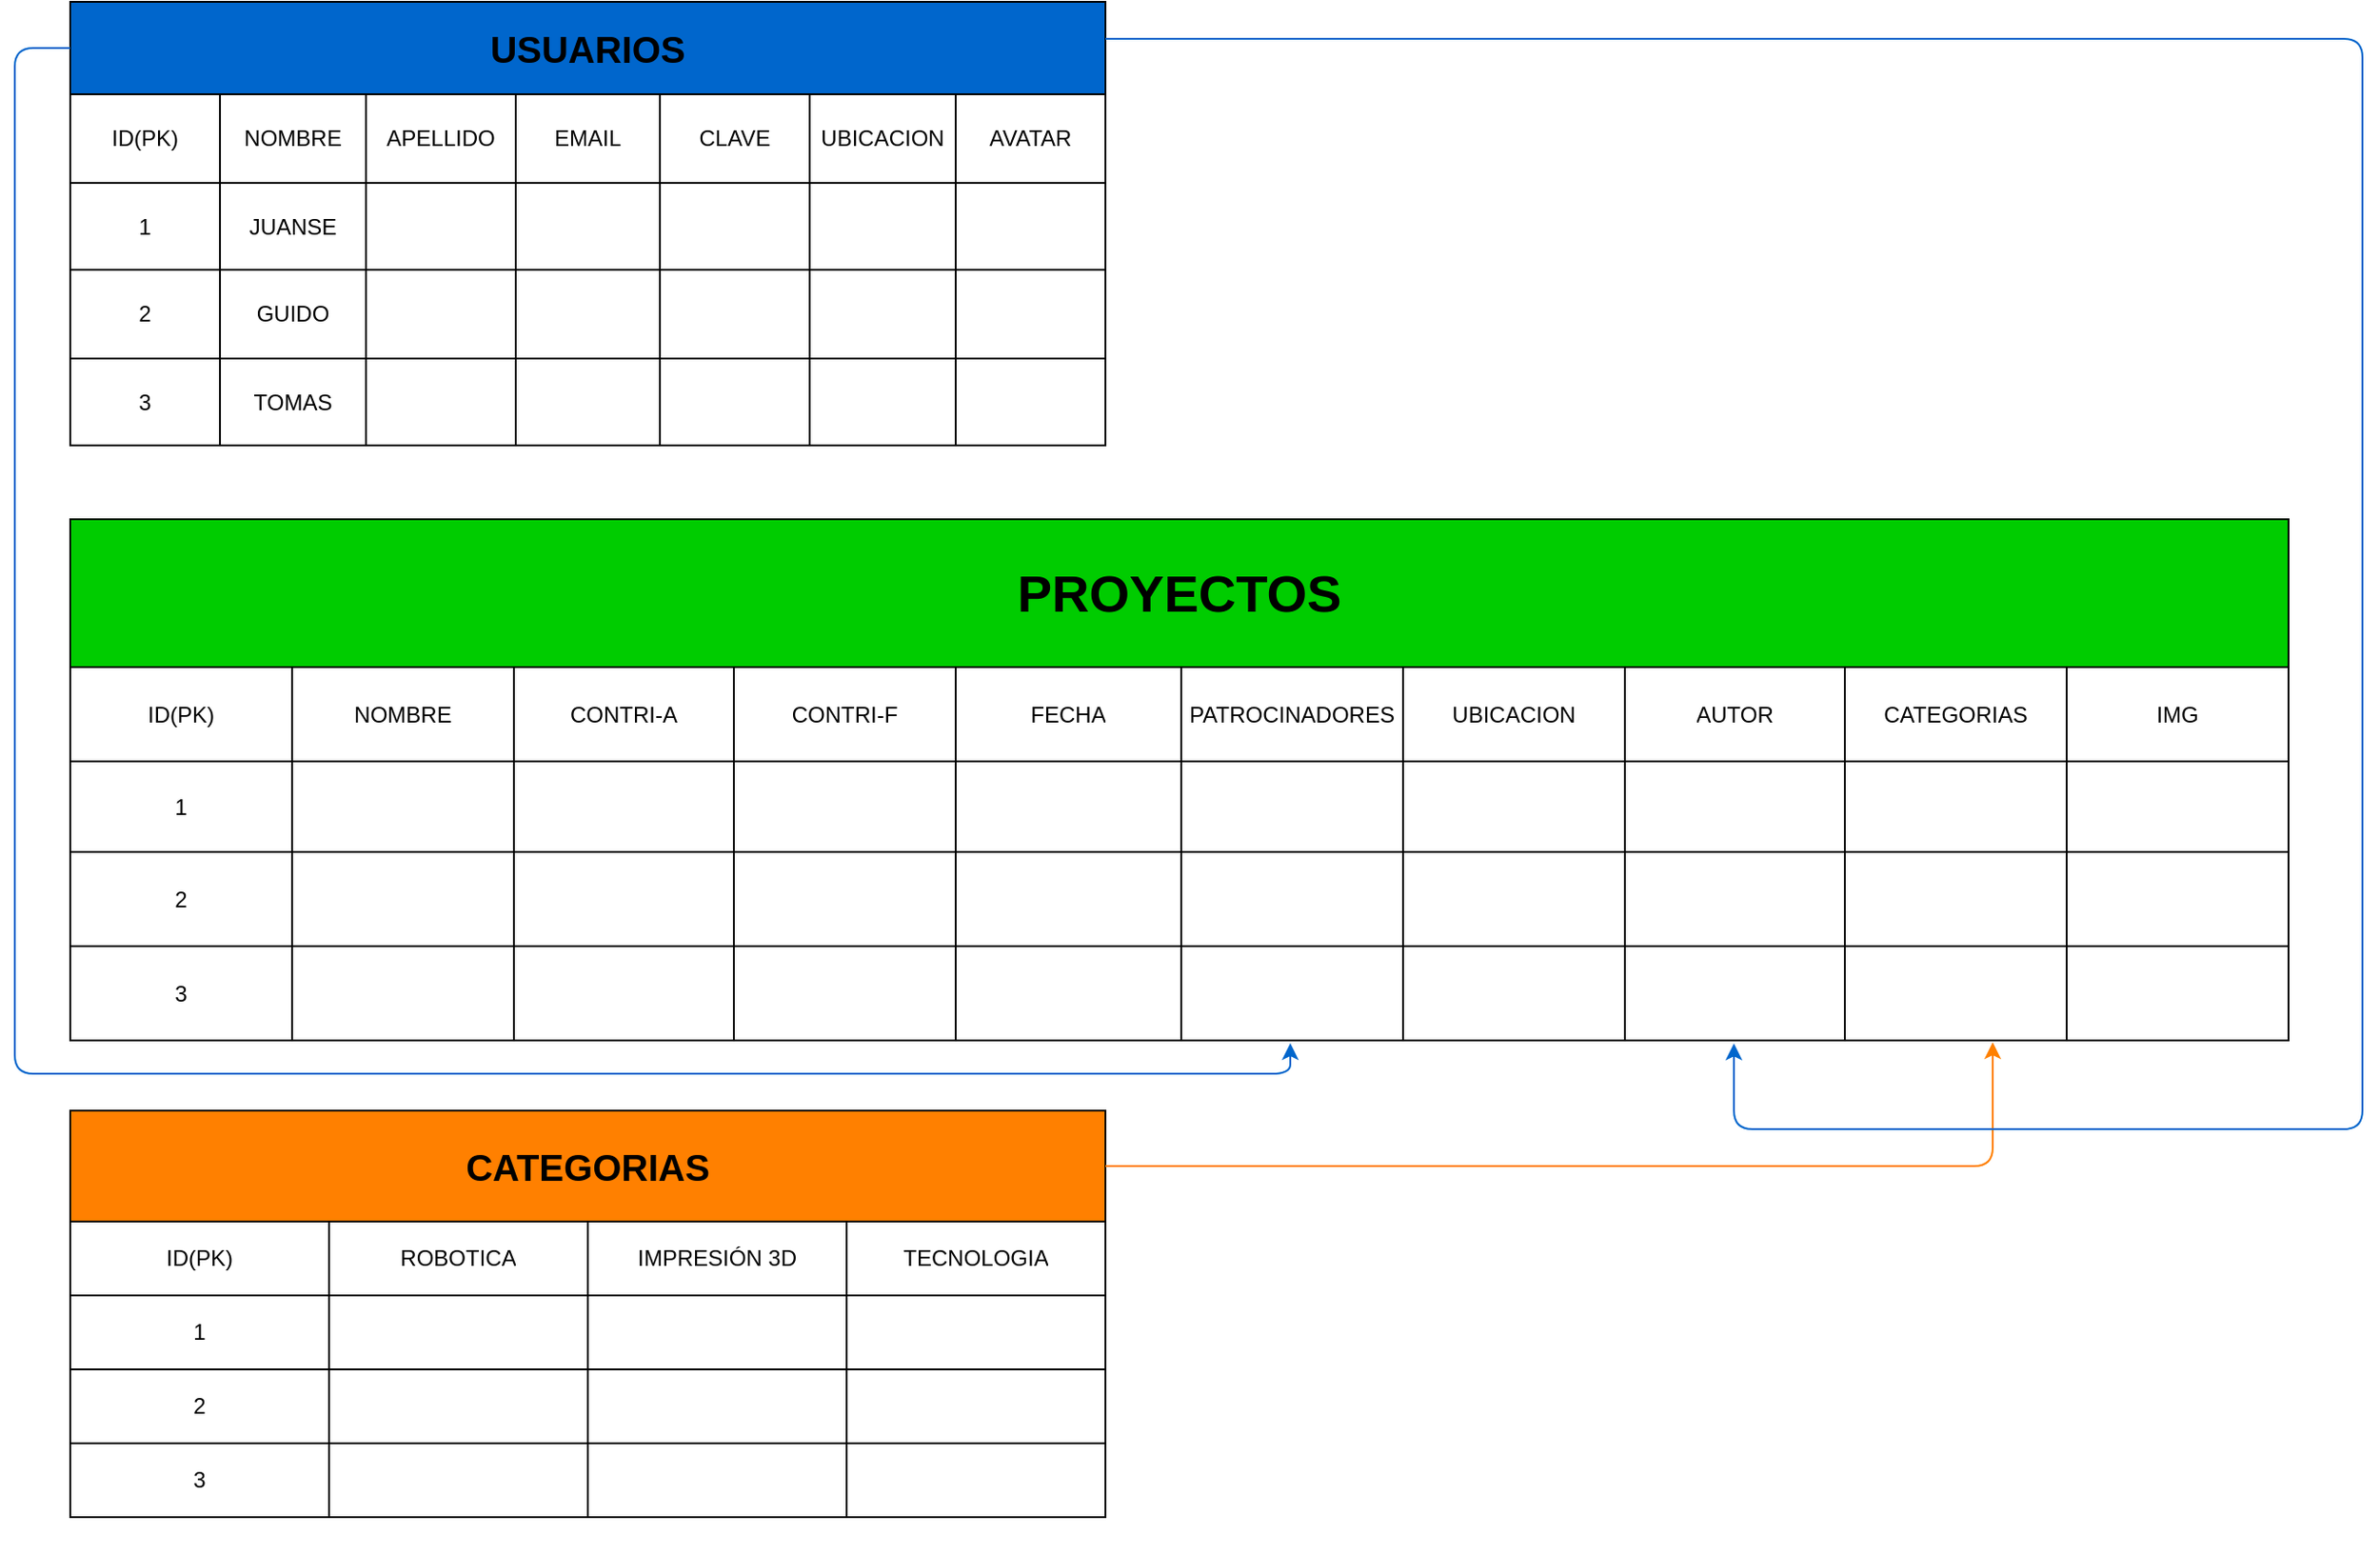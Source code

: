 <mxfile>
    <diagram id="nDK2N61vXmX-7U5STeSl" name="Página-1">
        <mxGraphModel dx="1432" dy="638" grid="1" gridSize="10" guides="1" tooltips="1" connect="1" arrows="1" fold="1" page="1" pageScale="1" pageWidth="827" pageHeight="1169" math="0" shadow="0">
            <root>
                <mxCell id="0"/>
                <mxCell id="1" parent="0"/>
                <mxCell id="91" value="" style="group;fillColor=#1ba1e2;strokeColor=#006EAF;fontColor=#ffffff;" vertex="1" connectable="0" parent="1">
                    <mxGeometry x="40" y="40" width="560" height="240" as="geometry"/>
                </mxCell>
                <mxCell id="57" value="" style="shape=table;startSize=0;container=1;collapsible=0;childLayout=tableLayout;" vertex="1" parent="91">
                    <mxGeometry y="50" width="560" height="190" as="geometry"/>
                </mxCell>
                <mxCell id="58" value="" style="shape=partialRectangle;collapsible=0;dropTarget=0;pointerEvents=0;fillColor=none;top=0;left=0;bottom=0;right=0;points=[[0,0.5],[1,0.5]];portConstraint=eastwest;" vertex="1" parent="57">
                    <mxGeometry width="560" height="48" as="geometry"/>
                </mxCell>
                <mxCell id="59" value="ID(PK)" style="shape=partialRectangle;html=1;whiteSpace=wrap;connectable=0;overflow=hidden;fillColor=none;top=0;left=0;bottom=0;right=0;" vertex="1" parent="58">
                    <mxGeometry width="81" height="48" as="geometry"/>
                </mxCell>
                <mxCell id="60" value="NOMBRE" style="shape=partialRectangle;html=1;whiteSpace=wrap;connectable=0;overflow=hidden;fillColor=none;top=0;left=0;bottom=0;right=0;" vertex="1" parent="58">
                    <mxGeometry x="81" width="79" height="48" as="geometry"/>
                </mxCell>
                <mxCell id="61" value="APELLIDO" style="shape=partialRectangle;html=1;whiteSpace=wrap;connectable=0;overflow=hidden;fillColor=none;top=0;left=0;bottom=0;right=0;" vertex="1" parent="58">
                    <mxGeometry x="160" width="81" height="48" as="geometry"/>
                </mxCell>
                <mxCell id="62" value="EMAIL" style="shape=partialRectangle;html=1;whiteSpace=wrap;connectable=0;overflow=hidden;fillColor=none;top=0;left=0;bottom=0;right=0;" vertex="1" parent="58">
                    <mxGeometry x="241" width="78" height="48" as="geometry"/>
                </mxCell>
                <mxCell id="63" value="CLAVE" style="shape=partialRectangle;html=1;whiteSpace=wrap;connectable=0;overflow=hidden;fillColor=none;top=0;left=0;bottom=0;right=0;" vertex="1" parent="58">
                    <mxGeometry x="319" width="81" height="48" as="geometry"/>
                </mxCell>
                <mxCell id="64" value="UBICACION" style="shape=partialRectangle;html=1;whiteSpace=wrap;connectable=0;overflow=hidden;fillColor=none;top=0;left=0;bottom=0;right=0;" vertex="1" parent="58">
                    <mxGeometry x="400" width="79" height="48" as="geometry"/>
                </mxCell>
                <mxCell id="65" value="AVATAR" style="shape=partialRectangle;html=1;whiteSpace=wrap;connectable=0;overflow=hidden;fillColor=none;top=0;left=0;bottom=0;right=0;" vertex="1" parent="58">
                    <mxGeometry x="479" width="81" height="48" as="geometry"/>
                </mxCell>
                <mxCell id="66" value="" style="shape=partialRectangle;collapsible=0;dropTarget=0;pointerEvents=0;fillColor=none;top=0;left=0;bottom=0;right=0;points=[[0,0.5],[1,0.5]];portConstraint=eastwest;" vertex="1" parent="57">
                    <mxGeometry y="48" width="560" height="47" as="geometry"/>
                </mxCell>
                <mxCell id="67" value="1" style="shape=partialRectangle;html=1;whiteSpace=wrap;connectable=0;overflow=hidden;fillColor=none;top=0;left=0;bottom=0;right=0;" vertex="1" parent="66">
                    <mxGeometry width="81" height="47" as="geometry"/>
                </mxCell>
                <mxCell id="68" value="JUANSE" style="shape=partialRectangle;html=1;whiteSpace=wrap;connectable=0;overflow=hidden;fillColor=none;top=0;left=0;bottom=0;right=0;" vertex="1" parent="66">
                    <mxGeometry x="81" width="79" height="47" as="geometry"/>
                </mxCell>
                <mxCell id="69" value="" style="shape=partialRectangle;html=1;whiteSpace=wrap;connectable=0;overflow=hidden;fillColor=none;top=0;left=0;bottom=0;right=0;" vertex="1" parent="66">
                    <mxGeometry x="160" width="81" height="47" as="geometry"/>
                </mxCell>
                <mxCell id="70" value="" style="shape=partialRectangle;html=1;whiteSpace=wrap;connectable=0;overflow=hidden;fillColor=none;top=0;left=0;bottom=0;right=0;" vertex="1" parent="66">
                    <mxGeometry x="241" width="78" height="47" as="geometry"/>
                </mxCell>
                <mxCell id="71" value="" style="shape=partialRectangle;html=1;whiteSpace=wrap;connectable=0;overflow=hidden;fillColor=none;top=0;left=0;bottom=0;right=0;" vertex="1" parent="66">
                    <mxGeometry x="319" width="81" height="47" as="geometry"/>
                </mxCell>
                <mxCell id="72" value="" style="shape=partialRectangle;html=1;whiteSpace=wrap;connectable=0;overflow=hidden;fillColor=none;top=0;left=0;bottom=0;right=0;" vertex="1" parent="66">
                    <mxGeometry x="400" width="79" height="47" as="geometry"/>
                </mxCell>
                <mxCell id="73" value="" style="shape=partialRectangle;html=1;whiteSpace=wrap;connectable=0;overflow=hidden;fillColor=none;top=0;left=0;bottom=0;right=0;" vertex="1" parent="66">
                    <mxGeometry x="479" width="81" height="47" as="geometry"/>
                </mxCell>
                <mxCell id="74" value="" style="shape=partialRectangle;collapsible=0;dropTarget=0;pointerEvents=0;fillColor=none;top=0;left=0;bottom=0;right=0;points=[[0,0.5],[1,0.5]];portConstraint=eastwest;" vertex="1" parent="57">
                    <mxGeometry y="95" width="560" height="48" as="geometry"/>
                </mxCell>
                <mxCell id="75" value="2" style="shape=partialRectangle;html=1;whiteSpace=wrap;connectable=0;overflow=hidden;fillColor=none;top=0;left=0;bottom=0;right=0;" vertex="1" parent="74">
                    <mxGeometry width="81" height="48" as="geometry"/>
                </mxCell>
                <mxCell id="76" value="GUIDO" style="shape=partialRectangle;html=1;whiteSpace=wrap;connectable=0;overflow=hidden;fillColor=none;top=0;left=0;bottom=0;right=0;" vertex="1" parent="74">
                    <mxGeometry x="81" width="79" height="48" as="geometry"/>
                </mxCell>
                <mxCell id="77" value="" style="shape=partialRectangle;html=1;whiteSpace=wrap;connectable=0;overflow=hidden;fillColor=none;top=0;left=0;bottom=0;right=0;" vertex="1" parent="74">
                    <mxGeometry x="160" width="81" height="48" as="geometry"/>
                </mxCell>
                <mxCell id="78" value="" style="shape=partialRectangle;html=1;whiteSpace=wrap;connectable=0;overflow=hidden;fillColor=none;top=0;left=0;bottom=0;right=0;" vertex="1" parent="74">
                    <mxGeometry x="241" width="78" height="48" as="geometry"/>
                </mxCell>
                <mxCell id="79" value="" style="shape=partialRectangle;html=1;whiteSpace=wrap;connectable=0;overflow=hidden;fillColor=none;top=0;left=0;bottom=0;right=0;" vertex="1" parent="74">
                    <mxGeometry x="319" width="81" height="48" as="geometry"/>
                </mxCell>
                <mxCell id="80" value="" style="shape=partialRectangle;html=1;whiteSpace=wrap;connectable=0;overflow=hidden;fillColor=none;top=0;left=0;bottom=0;right=0;" vertex="1" parent="74">
                    <mxGeometry x="400" width="79" height="48" as="geometry"/>
                </mxCell>
                <mxCell id="81" value="" style="shape=partialRectangle;html=1;whiteSpace=wrap;connectable=0;overflow=hidden;fillColor=none;top=0;left=0;bottom=0;right=0;" vertex="1" parent="74">
                    <mxGeometry x="479" width="81" height="48" as="geometry"/>
                </mxCell>
                <mxCell id="82" value="" style="shape=partialRectangle;collapsible=0;dropTarget=0;pointerEvents=0;fillColor=none;top=0;left=0;bottom=0;right=0;points=[[0,0.5],[1,0.5]];portConstraint=eastwest;" vertex="1" parent="57">
                    <mxGeometry y="143" width="560" height="47" as="geometry"/>
                </mxCell>
                <mxCell id="83" value="3" style="shape=partialRectangle;html=1;whiteSpace=wrap;connectable=0;overflow=hidden;fillColor=none;top=0;left=0;bottom=0;right=0;" vertex="1" parent="82">
                    <mxGeometry width="81" height="47" as="geometry"/>
                </mxCell>
                <mxCell id="84" value="TOMAS" style="shape=partialRectangle;html=1;whiteSpace=wrap;connectable=0;overflow=hidden;fillColor=none;top=0;left=0;bottom=0;right=0;" vertex="1" parent="82">
                    <mxGeometry x="81" width="79" height="47" as="geometry"/>
                </mxCell>
                <mxCell id="85" value="" style="shape=partialRectangle;html=1;whiteSpace=wrap;connectable=0;overflow=hidden;fillColor=none;top=0;left=0;bottom=0;right=0;" vertex="1" parent="82">
                    <mxGeometry x="160" width="81" height="47" as="geometry"/>
                </mxCell>
                <mxCell id="86" value="" style="shape=partialRectangle;html=1;whiteSpace=wrap;connectable=0;overflow=hidden;fillColor=none;top=0;left=0;bottom=0;right=0;" vertex="1" parent="82">
                    <mxGeometry x="241" width="78" height="47" as="geometry"/>
                </mxCell>
                <mxCell id="87" value="" style="shape=partialRectangle;html=1;whiteSpace=wrap;connectable=0;overflow=hidden;fillColor=none;top=0;left=0;bottom=0;right=0;" vertex="1" parent="82">
                    <mxGeometry x="319" width="81" height="47" as="geometry"/>
                </mxCell>
                <mxCell id="88" value="" style="shape=partialRectangle;html=1;whiteSpace=wrap;connectable=0;overflow=hidden;fillColor=none;top=0;left=0;bottom=0;right=0;" vertex="1" parent="82">
                    <mxGeometry x="400" width="79" height="47" as="geometry"/>
                </mxCell>
                <mxCell id="89" value="" style="shape=partialRectangle;html=1;whiteSpace=wrap;connectable=0;overflow=hidden;fillColor=none;top=0;left=0;bottom=0;right=0;" vertex="1" parent="82">
                    <mxGeometry x="479" width="81" height="47" as="geometry"/>
                </mxCell>
                <mxCell id="90" value="&lt;span style=&quot;font-size: 20px&quot;&gt;&lt;b&gt;USUARIOS&lt;/b&gt;&lt;/span&gt;" style="whiteSpace=wrap;html=1;fillColor=#0066CC;" vertex="1" parent="91">
                    <mxGeometry width="560" height="50" as="geometry"/>
                </mxCell>
                <mxCell id="116" value="" style="group" vertex="1" connectable="0" parent="1">
                    <mxGeometry x="40" y="640" width="560" height="240" as="geometry"/>
                </mxCell>
                <mxCell id="122" value="" style="group" vertex="1" connectable="0" parent="116">
                    <mxGeometry width="560" height="220" as="geometry"/>
                </mxCell>
                <mxCell id="94" value="&lt;font style=&quot;font-size: 20px&quot;&gt;&lt;b&gt;CATEGORIAS&lt;/b&gt;&lt;/font&gt;" style="whiteSpace=wrap;html=1;fillColor=#FF8000;" vertex="1" parent="122">
                    <mxGeometry width="560" height="60" as="geometry"/>
                </mxCell>
                <mxCell id="95" value="" style="shape=table;startSize=0;container=1;collapsible=0;childLayout=tableLayout;" vertex="1" parent="122">
                    <mxGeometry y="60" width="560" height="160" as="geometry"/>
                </mxCell>
                <mxCell id="96" value="" style="shape=partialRectangle;collapsible=0;dropTarget=0;pointerEvents=0;fillColor=none;top=0;left=0;bottom=0;right=0;points=[[0,0.5],[1,0.5]];portConstraint=eastwest;" vertex="1" parent="95">
                    <mxGeometry width="560" height="40" as="geometry"/>
                </mxCell>
                <mxCell id="97" value="ID(PK)" style="shape=partialRectangle;html=1;whiteSpace=wrap;connectable=0;overflow=hidden;fillColor=none;top=0;left=0;bottom=0;right=0;" vertex="1" parent="96">
                    <mxGeometry width="140" height="40" as="geometry"/>
                </mxCell>
                <mxCell id="98" value="ROBOTICA" style="shape=partialRectangle;html=1;whiteSpace=wrap;connectable=0;overflow=hidden;fillColor=none;top=0;left=0;bottom=0;right=0;" vertex="1" parent="96">
                    <mxGeometry x="140" width="140" height="40" as="geometry"/>
                </mxCell>
                <mxCell id="99" value="IMPRESIÓN 3D" style="shape=partialRectangle;html=1;whiteSpace=wrap;connectable=0;overflow=hidden;fillColor=none;top=0;left=0;bottom=0;right=0;" vertex="1" parent="96">
                    <mxGeometry x="280" width="140" height="40" as="geometry"/>
                </mxCell>
                <mxCell id="100" value="TECNOLOGIA" style="shape=partialRectangle;html=1;whiteSpace=wrap;connectable=0;overflow=hidden;fillColor=none;top=0;left=0;bottom=0;right=0;" vertex="1" parent="96">
                    <mxGeometry x="420" width="140" height="40" as="geometry"/>
                </mxCell>
                <mxCell id="101" value="" style="shape=partialRectangle;collapsible=0;dropTarget=0;pointerEvents=0;fillColor=none;top=0;left=0;bottom=0;right=0;points=[[0,0.5],[1,0.5]];portConstraint=eastwest;" vertex="1" parent="95">
                    <mxGeometry y="40" width="560" height="40" as="geometry"/>
                </mxCell>
                <mxCell id="102" value="1" style="shape=partialRectangle;html=1;whiteSpace=wrap;connectable=0;overflow=hidden;fillColor=none;top=0;left=0;bottom=0;right=0;" vertex="1" parent="101">
                    <mxGeometry width="140" height="40" as="geometry"/>
                </mxCell>
                <mxCell id="103" value="" style="shape=partialRectangle;html=1;whiteSpace=wrap;connectable=0;overflow=hidden;fillColor=none;top=0;left=0;bottom=0;right=0;" vertex="1" parent="101">
                    <mxGeometry x="140" width="140" height="40" as="geometry"/>
                </mxCell>
                <mxCell id="104" value="" style="shape=partialRectangle;html=1;whiteSpace=wrap;connectable=0;overflow=hidden;fillColor=none;top=0;left=0;bottom=0;right=0;" vertex="1" parent="101">
                    <mxGeometry x="280" width="140" height="40" as="geometry"/>
                </mxCell>
                <mxCell id="105" value="" style="shape=partialRectangle;html=1;whiteSpace=wrap;connectable=0;overflow=hidden;fillColor=none;top=0;left=0;bottom=0;right=0;" vertex="1" parent="101">
                    <mxGeometry x="420" width="140" height="40" as="geometry"/>
                </mxCell>
                <mxCell id="106" value="" style="shape=partialRectangle;collapsible=0;dropTarget=0;pointerEvents=0;fillColor=none;top=0;left=0;bottom=0;right=0;points=[[0,0.5],[1,0.5]];portConstraint=eastwest;" vertex="1" parent="95">
                    <mxGeometry y="80" width="560" height="40" as="geometry"/>
                </mxCell>
                <mxCell id="107" value="2" style="shape=partialRectangle;html=1;whiteSpace=wrap;connectable=0;overflow=hidden;fillColor=none;top=0;left=0;bottom=0;right=0;" vertex="1" parent="106">
                    <mxGeometry width="140" height="40" as="geometry"/>
                </mxCell>
                <mxCell id="108" value="" style="shape=partialRectangle;html=1;whiteSpace=wrap;connectable=0;overflow=hidden;fillColor=none;top=0;left=0;bottom=0;right=0;" vertex="1" parent="106">
                    <mxGeometry x="140" width="140" height="40" as="geometry"/>
                </mxCell>
                <mxCell id="109" value="" style="shape=partialRectangle;html=1;whiteSpace=wrap;connectable=0;overflow=hidden;fillColor=none;top=0;left=0;bottom=0;right=0;" vertex="1" parent="106">
                    <mxGeometry x="280" width="140" height="40" as="geometry"/>
                </mxCell>
                <mxCell id="110" value="" style="shape=partialRectangle;html=1;whiteSpace=wrap;connectable=0;overflow=hidden;fillColor=none;top=0;left=0;bottom=0;right=0;" vertex="1" parent="106">
                    <mxGeometry x="420" width="140" height="40" as="geometry"/>
                </mxCell>
                <mxCell id="111" value="" style="shape=partialRectangle;collapsible=0;dropTarget=0;pointerEvents=0;fillColor=none;top=0;left=0;bottom=0;right=0;points=[[0,0.5],[1,0.5]];portConstraint=eastwest;" vertex="1" parent="95">
                    <mxGeometry y="120" width="560" height="40" as="geometry"/>
                </mxCell>
                <mxCell id="112" value="3" style="shape=partialRectangle;html=1;whiteSpace=wrap;connectable=0;overflow=hidden;fillColor=none;top=0;left=0;bottom=0;right=0;" vertex="1" parent="111">
                    <mxGeometry width="140" height="40" as="geometry"/>
                </mxCell>
                <mxCell id="113" value="" style="shape=partialRectangle;html=1;whiteSpace=wrap;connectable=0;overflow=hidden;fillColor=none;top=0;left=0;bottom=0;right=0;" vertex="1" parent="111">
                    <mxGeometry x="140" width="140" height="40" as="geometry"/>
                </mxCell>
                <mxCell id="114" value="" style="shape=partialRectangle;html=1;whiteSpace=wrap;connectable=0;overflow=hidden;fillColor=none;top=0;left=0;bottom=0;right=0;" vertex="1" parent="111">
                    <mxGeometry x="280" width="140" height="40" as="geometry"/>
                </mxCell>
                <mxCell id="115" value="" style="shape=partialRectangle;html=1;whiteSpace=wrap;connectable=0;overflow=hidden;fillColor=none;top=0;left=0;bottom=0;right=0;" vertex="1" parent="111">
                    <mxGeometry x="420" width="140" height="40" as="geometry"/>
                </mxCell>
                <mxCell id="123" value="" style="shape=table;startSize=0;container=1;collapsible=0;childLayout=tableLayout;" vertex="1" parent="1">
                    <mxGeometry x="40" y="400" width="1200" height="202" as="geometry"/>
                </mxCell>
                <mxCell id="124" value="" style="shape=partialRectangle;collapsible=0;dropTarget=0;pointerEvents=0;fillColor=none;top=0;left=0;bottom=0;right=0;points=[[0,0.5],[1,0.5]];portConstraint=eastwest;" vertex="1" parent="123">
                    <mxGeometry width="1200" height="51" as="geometry"/>
                </mxCell>
                <mxCell id="125" value="ID(PK)" style="shape=partialRectangle;html=1;whiteSpace=wrap;connectable=0;overflow=hidden;fillColor=none;top=0;left=0;bottom=0;right=0;" vertex="1" parent="124">
                    <mxGeometry width="120" height="51" as="geometry"/>
                </mxCell>
                <mxCell id="126" value="NOMBRE" style="shape=partialRectangle;html=1;whiteSpace=wrap;connectable=0;overflow=hidden;fillColor=none;top=0;left=0;bottom=0;right=0;" vertex="1" parent="124">
                    <mxGeometry x="120" width="120" height="51" as="geometry"/>
                </mxCell>
                <mxCell id="127" value="CONTRI-A" style="shape=partialRectangle;html=1;whiteSpace=wrap;connectable=0;overflow=hidden;fillColor=none;top=0;left=0;bottom=0;right=0;" vertex="1" parent="124">
                    <mxGeometry x="240" width="119" height="51" as="geometry"/>
                </mxCell>
                <mxCell id="128" value="CONTRI-F" style="shape=partialRectangle;html=1;whiteSpace=wrap;connectable=0;overflow=hidden;fillColor=none;top=0;left=0;bottom=0;right=0;" vertex="1" parent="124">
                    <mxGeometry x="359" width="120" height="51" as="geometry"/>
                </mxCell>
                <mxCell id="129" value="FECHA" style="shape=partialRectangle;html=1;whiteSpace=wrap;connectable=0;overflow=hidden;fillColor=none;top=0;left=0;bottom=0;right=0;" vertex="1" parent="124">
                    <mxGeometry x="479" width="122" height="51" as="geometry"/>
                </mxCell>
                <mxCell id="130" value="PATROCINADORES" style="shape=partialRectangle;html=1;whiteSpace=wrap;connectable=0;overflow=hidden;fillColor=none;top=0;left=0;bottom=0;right=0;" vertex="1" parent="124">
                    <mxGeometry x="601" width="120" height="51" as="geometry"/>
                </mxCell>
                <mxCell id="131" value="UBICACION" style="shape=partialRectangle;html=1;whiteSpace=wrap;connectable=0;overflow=hidden;fillColor=none;top=0;left=0;bottom=0;right=0;" vertex="1" parent="124">
                    <mxGeometry x="721" width="120" height="51" as="geometry"/>
                </mxCell>
                <mxCell id="132" value="AUTOR" style="shape=partialRectangle;html=1;whiteSpace=wrap;connectable=0;overflow=hidden;fillColor=none;top=0;left=0;bottom=0;right=0;" vertex="1" parent="124">
                    <mxGeometry x="841" width="119" height="51" as="geometry"/>
                </mxCell>
                <mxCell id="133" value="CATEGORIAS" style="shape=partialRectangle;html=1;whiteSpace=wrap;connectable=0;overflow=hidden;fillColor=none;top=0;left=0;bottom=0;right=0;" vertex="1" parent="124">
                    <mxGeometry x="960" width="120" height="51" as="geometry"/>
                </mxCell>
                <mxCell id="194" value="IMG" style="shape=partialRectangle;html=1;whiteSpace=wrap;connectable=0;overflow=hidden;fillColor=none;top=0;left=0;bottom=0;right=0;" vertex="1" parent="124">
                    <mxGeometry x="1080" width="120" height="51" as="geometry"/>
                </mxCell>
                <mxCell id="134" value="" style="shape=partialRectangle;collapsible=0;dropTarget=0;pointerEvents=0;fillColor=none;top=0;left=0;bottom=0;right=0;points=[[0,0.5],[1,0.5]];portConstraint=eastwest;" vertex="1" parent="123">
                    <mxGeometry y="51" width="1200" height="49" as="geometry"/>
                </mxCell>
                <mxCell id="135" value="1" style="shape=partialRectangle;html=1;whiteSpace=wrap;connectable=0;overflow=hidden;fillColor=none;top=0;left=0;bottom=0;right=0;" vertex="1" parent="134">
                    <mxGeometry width="120" height="49" as="geometry"/>
                </mxCell>
                <mxCell id="136" value="" style="shape=partialRectangle;html=1;whiteSpace=wrap;connectable=0;overflow=hidden;fillColor=none;top=0;left=0;bottom=0;right=0;" vertex="1" parent="134">
                    <mxGeometry x="120" width="120" height="49" as="geometry"/>
                </mxCell>
                <mxCell id="137" value="" style="shape=partialRectangle;html=1;whiteSpace=wrap;connectable=0;overflow=hidden;fillColor=none;top=0;left=0;bottom=0;right=0;" vertex="1" parent="134">
                    <mxGeometry x="240" width="119" height="49" as="geometry"/>
                </mxCell>
                <mxCell id="138" value="" style="shape=partialRectangle;html=1;whiteSpace=wrap;connectable=0;overflow=hidden;fillColor=none;top=0;left=0;bottom=0;right=0;" vertex="1" parent="134">
                    <mxGeometry x="359" width="120" height="49" as="geometry"/>
                </mxCell>
                <mxCell id="139" value="" style="shape=partialRectangle;html=1;whiteSpace=wrap;connectable=0;overflow=hidden;fillColor=none;top=0;left=0;bottom=0;right=0;" vertex="1" parent="134">
                    <mxGeometry x="479" width="122" height="49" as="geometry"/>
                </mxCell>
                <mxCell id="140" value="" style="shape=partialRectangle;html=1;whiteSpace=wrap;connectable=0;overflow=hidden;fillColor=none;top=0;left=0;bottom=0;right=0;" vertex="1" parent="134">
                    <mxGeometry x="601" width="120" height="49" as="geometry"/>
                </mxCell>
                <mxCell id="141" value="" style="shape=partialRectangle;html=1;whiteSpace=wrap;connectable=0;overflow=hidden;fillColor=none;top=0;left=0;bottom=0;right=0;" vertex="1" parent="134">
                    <mxGeometry x="721" width="120" height="49" as="geometry"/>
                </mxCell>
                <mxCell id="142" value="" style="shape=partialRectangle;html=1;whiteSpace=wrap;connectable=0;overflow=hidden;fillColor=none;top=0;left=0;bottom=0;right=0;" vertex="1" parent="134">
                    <mxGeometry x="841" width="119" height="49" as="geometry"/>
                </mxCell>
                <mxCell id="143" value="" style="shape=partialRectangle;html=1;whiteSpace=wrap;connectable=0;overflow=hidden;fillColor=none;top=0;left=0;bottom=0;right=0;" vertex="1" parent="134">
                    <mxGeometry x="960" width="120" height="49" as="geometry"/>
                </mxCell>
                <mxCell id="195" style="shape=partialRectangle;html=1;whiteSpace=wrap;connectable=0;overflow=hidden;fillColor=none;top=0;left=0;bottom=0;right=0;" vertex="1" parent="134">
                    <mxGeometry x="1080" width="120" height="49" as="geometry"/>
                </mxCell>
                <mxCell id="174" style="shape=partialRectangle;collapsible=0;dropTarget=0;pointerEvents=0;fillColor=none;top=0;left=0;bottom=0;right=0;points=[[0,0.5],[1,0.5]];portConstraint=eastwest;" vertex="1" parent="123">
                    <mxGeometry y="100" width="1200" height="51" as="geometry"/>
                </mxCell>
                <mxCell id="175" value="2" style="shape=partialRectangle;html=1;whiteSpace=wrap;connectable=0;overflow=hidden;fillColor=none;top=0;left=0;bottom=0;right=0;" vertex="1" parent="174">
                    <mxGeometry width="120" height="51" as="geometry"/>
                </mxCell>
                <mxCell id="176" style="shape=partialRectangle;html=1;whiteSpace=wrap;connectable=0;overflow=hidden;fillColor=none;top=0;left=0;bottom=0;right=0;" vertex="1" parent="174">
                    <mxGeometry x="120" width="120" height="51" as="geometry"/>
                </mxCell>
                <mxCell id="177" style="shape=partialRectangle;html=1;whiteSpace=wrap;connectable=0;overflow=hidden;fillColor=none;top=0;left=0;bottom=0;right=0;" vertex="1" parent="174">
                    <mxGeometry x="240" width="119" height="51" as="geometry"/>
                </mxCell>
                <mxCell id="178" style="shape=partialRectangle;html=1;whiteSpace=wrap;connectable=0;overflow=hidden;fillColor=none;top=0;left=0;bottom=0;right=0;" vertex="1" parent="174">
                    <mxGeometry x="359" width="120" height="51" as="geometry"/>
                </mxCell>
                <mxCell id="179" style="shape=partialRectangle;html=1;whiteSpace=wrap;connectable=0;overflow=hidden;fillColor=none;top=0;left=0;bottom=0;right=0;" vertex="1" parent="174">
                    <mxGeometry x="479" width="122" height="51" as="geometry"/>
                </mxCell>
                <mxCell id="180" style="shape=partialRectangle;html=1;whiteSpace=wrap;connectable=0;overflow=hidden;fillColor=none;top=0;left=0;bottom=0;right=0;" vertex="1" parent="174">
                    <mxGeometry x="601" width="120" height="51" as="geometry"/>
                </mxCell>
                <mxCell id="181" style="shape=partialRectangle;html=1;whiteSpace=wrap;connectable=0;overflow=hidden;fillColor=none;top=0;left=0;bottom=0;right=0;" vertex="1" parent="174">
                    <mxGeometry x="721" width="120" height="51" as="geometry"/>
                </mxCell>
                <mxCell id="182" style="shape=partialRectangle;html=1;whiteSpace=wrap;connectable=0;overflow=hidden;fillColor=none;top=0;left=0;bottom=0;right=0;" vertex="1" parent="174">
                    <mxGeometry x="841" width="119" height="51" as="geometry"/>
                </mxCell>
                <mxCell id="183" style="shape=partialRectangle;html=1;whiteSpace=wrap;connectable=0;overflow=hidden;fillColor=none;top=0;left=0;bottom=0;right=0;" vertex="1" parent="174">
                    <mxGeometry x="960" width="120" height="51" as="geometry"/>
                </mxCell>
                <mxCell id="196" style="shape=partialRectangle;html=1;whiteSpace=wrap;connectable=0;overflow=hidden;fillColor=none;top=0;left=0;bottom=0;right=0;" vertex="1" parent="174">
                    <mxGeometry x="1080" width="120" height="51" as="geometry"/>
                </mxCell>
                <mxCell id="184" style="shape=partialRectangle;collapsible=0;dropTarget=0;pointerEvents=0;fillColor=none;top=0;left=0;bottom=0;right=0;points=[[0,0.5],[1,0.5]];portConstraint=eastwest;" vertex="1" parent="123">
                    <mxGeometry y="151" width="1200" height="51" as="geometry"/>
                </mxCell>
                <mxCell id="185" value="3" style="shape=partialRectangle;html=1;whiteSpace=wrap;connectable=0;overflow=hidden;fillColor=none;top=0;left=0;bottom=0;right=0;" vertex="1" parent="184">
                    <mxGeometry width="120" height="51" as="geometry"/>
                </mxCell>
                <mxCell id="186" style="shape=partialRectangle;html=1;whiteSpace=wrap;connectable=0;overflow=hidden;fillColor=none;top=0;left=0;bottom=0;right=0;" vertex="1" parent="184">
                    <mxGeometry x="120" width="120" height="51" as="geometry"/>
                </mxCell>
                <mxCell id="187" style="shape=partialRectangle;html=1;whiteSpace=wrap;connectable=0;overflow=hidden;fillColor=none;top=0;left=0;bottom=0;right=0;" vertex="1" parent="184">
                    <mxGeometry x="240" width="119" height="51" as="geometry"/>
                </mxCell>
                <mxCell id="188" style="shape=partialRectangle;html=1;whiteSpace=wrap;connectable=0;overflow=hidden;fillColor=none;top=0;left=0;bottom=0;right=0;" vertex="1" parent="184">
                    <mxGeometry x="359" width="120" height="51" as="geometry"/>
                </mxCell>
                <mxCell id="189" style="shape=partialRectangle;html=1;whiteSpace=wrap;connectable=0;overflow=hidden;fillColor=none;top=0;left=0;bottom=0;right=0;" vertex="1" parent="184">
                    <mxGeometry x="479" width="122" height="51" as="geometry"/>
                </mxCell>
                <mxCell id="190" style="shape=partialRectangle;html=1;whiteSpace=wrap;connectable=0;overflow=hidden;fillColor=none;top=0;left=0;bottom=0;right=0;" vertex="1" parent="184">
                    <mxGeometry x="601" width="120" height="51" as="geometry"/>
                </mxCell>
                <mxCell id="191" style="shape=partialRectangle;html=1;whiteSpace=wrap;connectable=0;overflow=hidden;fillColor=none;top=0;left=0;bottom=0;right=0;" vertex="1" parent="184">
                    <mxGeometry x="721" width="120" height="51" as="geometry"/>
                </mxCell>
                <mxCell id="192" style="shape=partialRectangle;html=1;whiteSpace=wrap;connectable=0;overflow=hidden;fillColor=none;top=0;left=0;bottom=0;right=0;" vertex="1" parent="184">
                    <mxGeometry x="841" width="119" height="51" as="geometry"/>
                </mxCell>
                <mxCell id="193" style="shape=partialRectangle;html=1;whiteSpace=wrap;connectable=0;overflow=hidden;fillColor=none;top=0;left=0;bottom=0;right=0;" vertex="1" parent="184">
                    <mxGeometry x="960" width="120" height="51" as="geometry"/>
                </mxCell>
                <mxCell id="197" style="shape=partialRectangle;html=1;whiteSpace=wrap;connectable=0;overflow=hidden;fillColor=none;top=0;left=0;bottom=0;right=0;" vertex="1" parent="184">
                    <mxGeometry x="1080" width="120" height="51" as="geometry"/>
                </mxCell>
                <mxCell id="201" value="&lt;font style=&quot;font-size: 28px&quot;&gt;&lt;b&gt;PROYECTOS&lt;/b&gt;&lt;/font&gt;" style="whiteSpace=wrap;html=1;gradientColor=none;fillColor=#00CC00;" vertex="1" parent="1">
                    <mxGeometry x="40" y="320" width="1200" height="80" as="geometry"/>
                </mxCell>
                <mxCell id="202" style="edgeStyle=orthogonalEdgeStyle;rounded=1;orthogonalLoop=1;jettySize=auto;html=1;strokeColor=#FF8000;" edge="1" parent="1" source="94">
                    <mxGeometry relative="1" as="geometry">
                        <mxPoint x="1080" y="603" as="targetPoint"/>
                        <Array as="points">
                            <mxPoint x="1080" y="670"/>
                        </Array>
                    </mxGeometry>
                </mxCell>
                <mxCell id="203" style="edgeStyle=orthogonalEdgeStyle;rounded=1;orthogonalLoop=1;jettySize=auto;html=1;strokeColor=#0066CC;entryX=0.55;entryY=1.03;entryDx=0;entryDy=0;entryPerimeter=0;" edge="1" parent="1" source="90" target="184">
                    <mxGeometry relative="1" as="geometry">
                        <mxPoint x="700" y="610" as="targetPoint"/>
                        <Array as="points">
                            <mxPoint x="10" y="65"/>
                            <mxPoint x="10" y="620"/>
                            <mxPoint x="700" y="620"/>
                        </Array>
                    </mxGeometry>
                </mxCell>
                <mxCell id="204" style="edgeStyle=orthogonalEdgeStyle;rounded=1;orthogonalLoop=1;jettySize=auto;html=1;strokeColor=#0066CC;entryX=0.75;entryY=1.032;entryDx=0;entryDy=0;entryPerimeter=0;" edge="1" parent="1" source="90" target="184">
                    <mxGeometry relative="1" as="geometry">
                        <mxPoint x="940" y="610" as="targetPoint"/>
                        <Array as="points">
                            <mxPoint x="1280" y="60"/>
                            <mxPoint x="1280" y="650"/>
                            <mxPoint x="940" y="650"/>
                        </Array>
                    </mxGeometry>
                </mxCell>
            </root>
        </mxGraphModel>
    </diagram>
</mxfile>